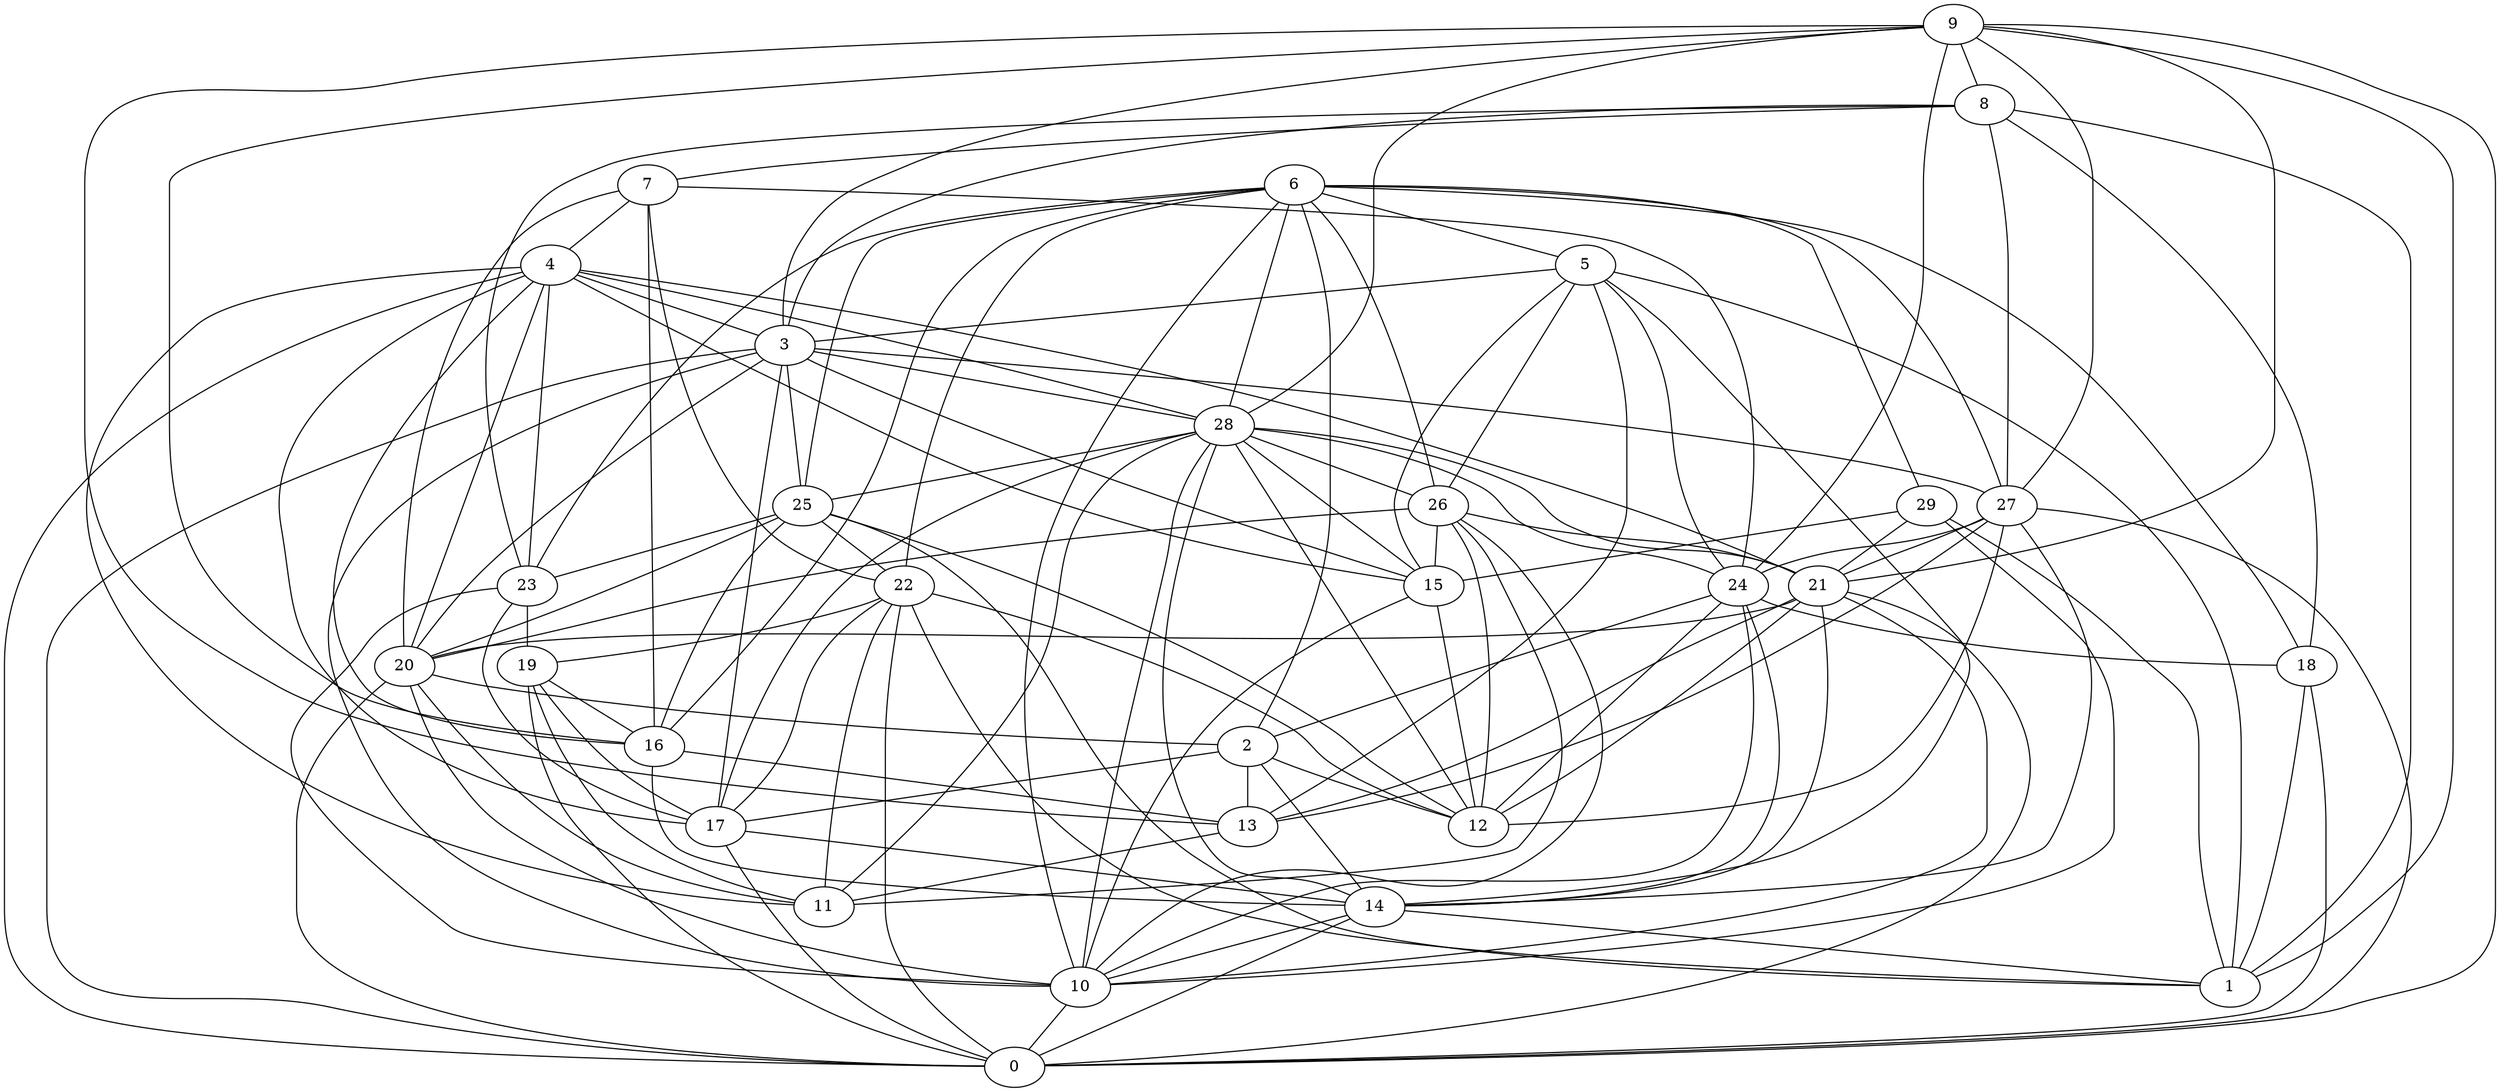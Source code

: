 digraph GG_graph {

subgraph G_graph {
edge [color = black]
"4" -> "16" [dir = none]
"4" -> "23" [dir = none]
"4" -> "3" [dir = none]
"4" -> "21" [dir = none]
"4" -> "11" [dir = none]
"4" -> "28" [dir = none]
"4" -> "17" [dir = none]
"22" -> "12" [dir = none]
"22" -> "17" [dir = none]
"22" -> "1" [dir = none]
"22" -> "19" [dir = none]
"9" -> "8" [dir = none]
"9" -> "16" [dir = none]
"9" -> "27" [dir = none]
"9" -> "28" [dir = none]
"9" -> "3" [dir = none]
"9" -> "13" [dir = none]
"26" -> "20" [dir = none]
"26" -> "11" [dir = none]
"26" -> "21" [dir = none]
"26" -> "10" [dir = none]
"26" -> "15" [dir = none]
"14" -> "10" [dir = none]
"15" -> "10" [dir = none]
"15" -> "12" [dir = none]
"29" -> "10" [dir = none]
"29" -> "15" [dir = none]
"29" -> "21" [dir = none]
"27" -> "0" [dir = none]
"27" -> "21" [dir = none]
"27" -> "24" [dir = none]
"27" -> "12" [dir = none]
"17" -> "0" [dir = none]
"17" -> "14" [dir = none]
"28" -> "14" [dir = none]
"28" -> "17" [dir = none]
"28" -> "12" [dir = none]
"28" -> "26" [dir = none]
"28" -> "10" [dir = none]
"28" -> "11" [dir = none]
"28" -> "24" [dir = none]
"10" -> "0" [dir = none]
"7" -> "22" [dir = none]
"7" -> "24" [dir = none]
"7" -> "20" [dir = none]
"23" -> "19" [dir = none]
"23" -> "10" [dir = none]
"21" -> "13" [dir = none]
"21" -> "0" [dir = none]
"21" -> "10" [dir = none]
"21" -> "12" [dir = none]
"21" -> "20" [dir = none]
"21" -> "14" [dir = none]
"20" -> "10" [dir = none]
"20" -> "0" [dir = none]
"20" -> "2" [dir = none]
"24" -> "2" [dir = none]
"24" -> "12" [dir = none]
"24" -> "10" [dir = none]
"16" -> "14" [dir = none]
"25" -> "16" [dir = none]
"25" -> "1" [dir = none]
"25" -> "22" [dir = none]
"25" -> "23" [dir = none]
"25" -> "12" [dir = none]
"2" -> "13" [dir = none]
"3" -> "20" [dir = none]
"3" -> "10" [dir = none]
"3" -> "27" [dir = none]
"3" -> "25" [dir = none]
"6" -> "22" [dir = none]
"6" -> "26" [dir = none]
"6" -> "10" [dir = none]
"6" -> "29" [dir = none]
"6" -> "18" [dir = none]
"19" -> "16" [dir = none]
"5" -> "15" [dir = none]
"5" -> "13" [dir = none]
"5" -> "26" [dir = none]
"5" -> "3" [dir = none]
"18" -> "1" [dir = none]
"18" -> "0" [dir = none]
"8" -> "23" [dir = none]
"8" -> "7" [dir = none]
"8" -> "18" [dir = none]
"8" -> "3" [dir = none]
"8" -> "27" [dir = none]
"6" -> "27" [dir = none]
"4" -> "0" [dir = none]
"6" -> "5" [dir = none]
"6" -> "2" [dir = none]
"20" -> "11" [dir = none]
"19" -> "17" [dir = none]
"5" -> "24" [dir = none]
"2" -> "17" [dir = none]
"6" -> "28" [dir = none]
"6" -> "25" [dir = none]
"16" -> "13" [dir = none]
"23" -> "17" [dir = none]
"19" -> "11" [dir = none]
"9" -> "0" [dir = none]
"24" -> "14" [dir = none]
"9" -> "21" [dir = none]
"3" -> "17" [dir = none]
"26" -> "12" [dir = none]
"3" -> "15" [dir = none]
"6" -> "16" [dir = none]
"2" -> "14" [dir = none]
"7" -> "16" [dir = none]
"22" -> "0" [dir = none]
"24" -> "18" [dir = none]
"22" -> "11" [dir = none]
"14" -> "1" [dir = none]
"9" -> "1" [dir = none]
"5" -> "14" [dir = none]
"25" -> "20" [dir = none]
"3" -> "0" [dir = none]
"8" -> "1" [dir = none]
"3" -> "28" [dir = none]
"9" -> "24" [dir = none]
"13" -> "11" [dir = none]
"6" -> "23" [dir = none]
"19" -> "0" [dir = none]
"28" -> "25" [dir = none]
"29" -> "1" [dir = none]
"7" -> "4" [dir = none]
"28" -> "21" [dir = none]
"4" -> "20" [dir = none]
"27" -> "14" [dir = none]
"28" -> "15" [dir = none]
"27" -> "13" [dir = none]
"2" -> "12" [dir = none]
"14" -> "0" [dir = none]
"5" -> "1" [dir = none]
"4" -> "15" [dir = none]
}

}
